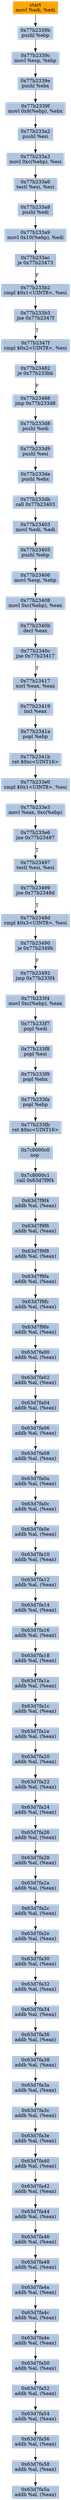 digraph G {
node[shape=rectangle,style=filled,fillcolor=lightsteelblue,color=lightsteelblue]
bgcolor="transparent"
a0x77b23399movl_edi_edi[label="start\nmovl %edi, %edi",color="lightgrey",fillcolor="orange"];
a0x77b2339bpushl_ebp[label="0x77b2339b\npushl %ebp"];
a0x77b2339cmovl_esp_ebp[label="0x77b2339c\nmovl %esp, %ebp"];
a0x77b2339epushl_ebx[label="0x77b2339e\npushl %ebx"];
a0x77b2339fmovl_0x8ebp__ebx[label="0x77b2339f\nmovl 0x8(%ebp), %ebx"];
a0x77b233a2pushl_esi[label="0x77b233a2\npushl %esi"];
a0x77b233a3movl_0xcebp__esi[label="0x77b233a3\nmovl 0xc(%ebp), %esi"];
a0x77b233a6testl_esi_esi[label="0x77b233a6\ntestl %esi, %esi"];
a0x77b233a8pushl_edi[label="0x77b233a8\npushl %edi"];
a0x77b233a9movl_0x10ebp__edi[label="0x77b233a9\nmovl 0x10(%ebp), %edi"];
a0x77b233acje_0x77b23473[label="0x77b233ac\nje 0x77b23473"];
a0x77b233b2cmpl_0x1UINT8_esi[label="0x77b233b2\ncmpl $0x1<UINT8>, %esi"];
a0x77b233b5jne_0x77b2347f[label="0x77b233b5\njne 0x77b2347f"];
a0x77b2347fcmpl_0x2UINT8_esi[label="0x77b2347f\ncmpl $0x2<UINT8>, %esi"];
a0x77b23482je_0x77b233bb[label="0x77b23482\nje 0x77b233bb"];
a0x77b23488jmp_0x77b233d8[label="0x77b23488\njmp 0x77b233d8"];
a0x77b233d8pushl_edi[label="0x77b233d8\npushl %edi"];
a0x77b233d9pushl_esi[label="0x77b233d9\npushl %esi"];
a0x77b233dapushl_ebx[label="0x77b233da\npushl %ebx"];
a0x77b233dbcall_0x77b23403[label="0x77b233db\ncall 0x77b23403"];
a0x77b23403movl_edi_edi[label="0x77b23403\nmovl %edi, %edi"];
a0x77b23405pushl_ebp[label="0x77b23405\npushl %ebp"];
a0x77b23406movl_esp_ebp[label="0x77b23406\nmovl %esp, %ebp"];
a0x77b23408movl_0xcebp__eax[label="0x77b23408\nmovl 0xc(%ebp), %eax"];
a0x77b2340bdecl_eax[label="0x77b2340b\ndecl %eax"];
a0x77b2340cjne_0x77b23417[label="0x77b2340c\njne 0x77b23417"];
a0x77b23417xorl_eax_eax[label="0x77b23417\nxorl %eax, %eax"];
a0x77b23419incl_eax[label="0x77b23419\nincl %eax"];
a0x77b2341apopl_ebp[label="0x77b2341a\npopl %ebp"];
a0x77b2341bret_0xcUINT16[label="0x77b2341b\nret $0xc<UINT16>"];
a0x77b233e0cmpl_0x1UINT8_esi[label="0x77b233e0\ncmpl $0x1<UINT8>, %esi"];
a0x77b233e3movl_eax_0xcebp_[label="0x77b233e3\nmovl %eax, 0xc(%ebp)"];
a0x77b233e6jne_0x77b23497[label="0x77b233e6\njne 0x77b23497"];
a0x77b23497testl_esi_esi[label="0x77b23497\ntestl %esi, %esi"];
a0x77b23499jne_0x77b2348d[label="0x77b23499\njne 0x77b2348d"];
a0x77b2348dcmpl_0x3UINT8_esi[label="0x77b2348d\ncmpl $0x3<UINT8>, %esi"];
a0x77b23490je_0x77b2349b[label="0x77b23490\nje 0x77b2349b"];
a0x77b23492jmp_0x77b233f4[label="0x77b23492\njmp 0x77b233f4"];
a0x77b233f4movl_0xcebp__eax[label="0x77b233f4\nmovl 0xc(%ebp), %eax"];
a0x77b233f7popl_edi[label="0x77b233f7\npopl %edi"];
a0x77b233f8popl_esi[label="0x77b233f8\npopl %esi"];
a0x77b233f9popl_ebx[label="0x77b233f9\npopl %ebx"];
a0x77b233fapopl_ebp[label="0x77b233fa\npopl %ebp"];
a0x77b233fbret_0xcUINT16[label="0x77b233fb\nret $0xc<UINT16>"];
a0x7c8000c0nop_[label="0x7c8000c0\nnop "];
a0x7c8000c1call_0x63d7f9f4[label="0x7c8000c1\ncall 0x63d7f9f4"];
a0x63d7f9f4addb_al_eax_[label="0x63d7f9f4\naddb %al, (%eax)"];
a0x63d7f9f6addb_al_eax_[label="0x63d7f9f6\naddb %al, (%eax)"];
a0x63d7f9f8addb_al_eax_[label="0x63d7f9f8\naddb %al, (%eax)"];
a0x63d7f9faaddb_al_eax_[label="0x63d7f9fa\naddb %al, (%eax)"];
a0x63d7f9fcaddb_al_eax_[label="0x63d7f9fc\naddb %al, (%eax)"];
a0x63d7f9feaddb_al_eax_[label="0x63d7f9fe\naddb %al, (%eax)"];
a0x63d7fa00addb_al_eax_[label="0x63d7fa00\naddb %al, (%eax)"];
a0x63d7fa02addb_al_eax_[label="0x63d7fa02\naddb %al, (%eax)"];
a0x63d7fa04addb_al_eax_[label="0x63d7fa04\naddb %al, (%eax)"];
a0x63d7fa06addb_al_eax_[label="0x63d7fa06\naddb %al, (%eax)"];
a0x63d7fa08addb_al_eax_[label="0x63d7fa08\naddb %al, (%eax)"];
a0x63d7fa0aaddb_al_eax_[label="0x63d7fa0a\naddb %al, (%eax)"];
a0x63d7fa0caddb_al_eax_[label="0x63d7fa0c\naddb %al, (%eax)"];
a0x63d7fa0eaddb_al_eax_[label="0x63d7fa0e\naddb %al, (%eax)"];
a0x63d7fa10addb_al_eax_[label="0x63d7fa10\naddb %al, (%eax)"];
a0x63d7fa12addb_al_eax_[label="0x63d7fa12\naddb %al, (%eax)"];
a0x63d7fa14addb_al_eax_[label="0x63d7fa14\naddb %al, (%eax)"];
a0x63d7fa16addb_al_eax_[label="0x63d7fa16\naddb %al, (%eax)"];
a0x63d7fa18addb_al_eax_[label="0x63d7fa18\naddb %al, (%eax)"];
a0x63d7fa1aaddb_al_eax_[label="0x63d7fa1a\naddb %al, (%eax)"];
a0x63d7fa1caddb_al_eax_[label="0x63d7fa1c\naddb %al, (%eax)"];
a0x63d7fa1eaddb_al_eax_[label="0x63d7fa1e\naddb %al, (%eax)"];
a0x63d7fa20addb_al_eax_[label="0x63d7fa20\naddb %al, (%eax)"];
a0x63d7fa22addb_al_eax_[label="0x63d7fa22\naddb %al, (%eax)"];
a0x63d7fa24addb_al_eax_[label="0x63d7fa24\naddb %al, (%eax)"];
a0x63d7fa26addb_al_eax_[label="0x63d7fa26\naddb %al, (%eax)"];
a0x63d7fa28addb_al_eax_[label="0x63d7fa28\naddb %al, (%eax)"];
a0x63d7fa2aaddb_al_eax_[label="0x63d7fa2a\naddb %al, (%eax)"];
a0x63d7fa2caddb_al_eax_[label="0x63d7fa2c\naddb %al, (%eax)"];
a0x63d7fa2eaddb_al_eax_[label="0x63d7fa2e\naddb %al, (%eax)"];
a0x63d7fa30addb_al_eax_[label="0x63d7fa30\naddb %al, (%eax)"];
a0x63d7fa32addb_al_eax_[label="0x63d7fa32\naddb %al, (%eax)"];
a0x63d7fa34addb_al_eax_[label="0x63d7fa34\naddb %al, (%eax)"];
a0x63d7fa36addb_al_eax_[label="0x63d7fa36\naddb %al, (%eax)"];
a0x63d7fa38addb_al_eax_[label="0x63d7fa38\naddb %al, (%eax)"];
a0x63d7fa3aaddb_al_eax_[label="0x63d7fa3a\naddb %al, (%eax)"];
a0x63d7fa3caddb_al_eax_[label="0x63d7fa3c\naddb %al, (%eax)"];
a0x63d7fa3eaddb_al_eax_[label="0x63d7fa3e\naddb %al, (%eax)"];
a0x63d7fa40addb_al_eax_[label="0x63d7fa40\naddb %al, (%eax)"];
a0x63d7fa42addb_al_eax_[label="0x63d7fa42\naddb %al, (%eax)"];
a0x63d7fa44addb_al_eax_[label="0x63d7fa44\naddb %al, (%eax)"];
a0x63d7fa46addb_al_eax_[label="0x63d7fa46\naddb %al, (%eax)"];
a0x63d7fa48addb_al_eax_[label="0x63d7fa48\naddb %al, (%eax)"];
a0x63d7fa4aaddb_al_eax_[label="0x63d7fa4a\naddb %al, (%eax)"];
a0x63d7fa4caddb_al_eax_[label="0x63d7fa4c\naddb %al, (%eax)"];
a0x63d7fa4eaddb_al_eax_[label="0x63d7fa4e\naddb %al, (%eax)"];
a0x63d7fa50addb_al_eax_[label="0x63d7fa50\naddb %al, (%eax)"];
a0x63d7fa52addb_al_eax_[label="0x63d7fa52\naddb %al, (%eax)"];
a0x63d7fa54addb_al_eax_[label="0x63d7fa54\naddb %al, (%eax)"];
a0x63d7fa56addb_al_eax_[label="0x63d7fa56\naddb %al, (%eax)"];
a0x63d7fa58addb_al_eax_[label="0x63d7fa58\naddb %al, (%eax)"];
a0x63d7fa5aaddb_al_eax_[label="0x63d7fa5a\naddb %al, (%eax)"];
a0x77b23399movl_edi_edi -> a0x77b2339bpushl_ebp [color="#000000"];
a0x77b2339bpushl_ebp -> a0x77b2339cmovl_esp_ebp [color="#000000"];
a0x77b2339cmovl_esp_ebp -> a0x77b2339epushl_ebx [color="#000000"];
a0x77b2339epushl_ebx -> a0x77b2339fmovl_0x8ebp__ebx [color="#000000"];
a0x77b2339fmovl_0x8ebp__ebx -> a0x77b233a2pushl_esi [color="#000000"];
a0x77b233a2pushl_esi -> a0x77b233a3movl_0xcebp__esi [color="#000000"];
a0x77b233a3movl_0xcebp__esi -> a0x77b233a6testl_esi_esi [color="#000000"];
a0x77b233a6testl_esi_esi -> a0x77b233a8pushl_edi [color="#000000"];
a0x77b233a8pushl_edi -> a0x77b233a9movl_0x10ebp__edi [color="#000000"];
a0x77b233a9movl_0x10ebp__edi -> a0x77b233acje_0x77b23473 [color="#000000"];
a0x77b233acje_0x77b23473 -> a0x77b233b2cmpl_0x1UINT8_esi [color="#000000",label="F"];
a0x77b233b2cmpl_0x1UINT8_esi -> a0x77b233b5jne_0x77b2347f [color="#000000"];
a0x77b233b5jne_0x77b2347f -> a0x77b2347fcmpl_0x2UINT8_esi [color="#000000",label="T"];
a0x77b2347fcmpl_0x2UINT8_esi -> a0x77b23482je_0x77b233bb [color="#000000"];
a0x77b23482je_0x77b233bb -> a0x77b23488jmp_0x77b233d8 [color="#000000",label="F"];
a0x77b23488jmp_0x77b233d8 -> a0x77b233d8pushl_edi [color="#000000"];
a0x77b233d8pushl_edi -> a0x77b233d9pushl_esi [color="#000000"];
a0x77b233d9pushl_esi -> a0x77b233dapushl_ebx [color="#000000"];
a0x77b233dapushl_ebx -> a0x77b233dbcall_0x77b23403 [color="#000000"];
a0x77b233dbcall_0x77b23403 -> a0x77b23403movl_edi_edi [color="#000000"];
a0x77b23403movl_edi_edi -> a0x77b23405pushl_ebp [color="#000000"];
a0x77b23405pushl_ebp -> a0x77b23406movl_esp_ebp [color="#000000"];
a0x77b23406movl_esp_ebp -> a0x77b23408movl_0xcebp__eax [color="#000000"];
a0x77b23408movl_0xcebp__eax -> a0x77b2340bdecl_eax [color="#000000"];
a0x77b2340bdecl_eax -> a0x77b2340cjne_0x77b23417 [color="#000000"];
a0x77b2340cjne_0x77b23417 -> a0x77b23417xorl_eax_eax [color="#000000",label="T"];
a0x77b23417xorl_eax_eax -> a0x77b23419incl_eax [color="#000000"];
a0x77b23419incl_eax -> a0x77b2341apopl_ebp [color="#000000"];
a0x77b2341apopl_ebp -> a0x77b2341bret_0xcUINT16 [color="#000000"];
a0x77b2341bret_0xcUINT16 -> a0x77b233e0cmpl_0x1UINT8_esi [color="#000000"];
a0x77b233e0cmpl_0x1UINT8_esi -> a0x77b233e3movl_eax_0xcebp_ [color="#000000"];
a0x77b233e3movl_eax_0xcebp_ -> a0x77b233e6jne_0x77b23497 [color="#000000"];
a0x77b233e6jne_0x77b23497 -> a0x77b23497testl_esi_esi [color="#000000",label="T"];
a0x77b23497testl_esi_esi -> a0x77b23499jne_0x77b2348d [color="#000000"];
a0x77b23499jne_0x77b2348d -> a0x77b2348dcmpl_0x3UINT8_esi [color="#000000",label="T"];
a0x77b2348dcmpl_0x3UINT8_esi -> a0x77b23490je_0x77b2349b [color="#000000"];
a0x77b23490je_0x77b2349b -> a0x77b23492jmp_0x77b233f4 [color="#000000",label="F"];
a0x77b23492jmp_0x77b233f4 -> a0x77b233f4movl_0xcebp__eax [color="#000000"];
a0x77b233f4movl_0xcebp__eax -> a0x77b233f7popl_edi [color="#000000"];
a0x77b233f7popl_edi -> a0x77b233f8popl_esi [color="#000000"];
a0x77b233f8popl_esi -> a0x77b233f9popl_ebx [color="#000000"];
a0x77b233f9popl_ebx -> a0x77b233fapopl_ebp [color="#000000"];
a0x77b233fapopl_ebp -> a0x77b233fbret_0xcUINT16 [color="#000000"];
a0x77b233fbret_0xcUINT16 -> a0x7c8000c0nop_ [color="#000000"];
a0x7c8000c0nop_ -> a0x7c8000c1call_0x63d7f9f4 [color="#000000"];
a0x7c8000c1call_0x63d7f9f4 -> a0x63d7f9f4addb_al_eax_ [color="#000000"];
a0x63d7f9f4addb_al_eax_ -> a0x63d7f9f6addb_al_eax_ [color="#000000"];
a0x63d7f9f6addb_al_eax_ -> a0x63d7f9f8addb_al_eax_ [color="#000000"];
a0x63d7f9f8addb_al_eax_ -> a0x63d7f9faaddb_al_eax_ [color="#000000"];
a0x63d7f9faaddb_al_eax_ -> a0x63d7f9fcaddb_al_eax_ [color="#000000"];
a0x63d7f9fcaddb_al_eax_ -> a0x63d7f9feaddb_al_eax_ [color="#000000"];
a0x63d7f9feaddb_al_eax_ -> a0x63d7fa00addb_al_eax_ [color="#000000"];
a0x63d7fa00addb_al_eax_ -> a0x63d7fa02addb_al_eax_ [color="#000000"];
a0x63d7fa02addb_al_eax_ -> a0x63d7fa04addb_al_eax_ [color="#000000"];
a0x63d7fa04addb_al_eax_ -> a0x63d7fa06addb_al_eax_ [color="#000000"];
a0x63d7fa06addb_al_eax_ -> a0x63d7fa08addb_al_eax_ [color="#000000"];
a0x63d7fa08addb_al_eax_ -> a0x63d7fa0aaddb_al_eax_ [color="#000000"];
a0x63d7fa0aaddb_al_eax_ -> a0x63d7fa0caddb_al_eax_ [color="#000000"];
a0x63d7fa0caddb_al_eax_ -> a0x63d7fa0eaddb_al_eax_ [color="#000000"];
a0x63d7fa0eaddb_al_eax_ -> a0x63d7fa10addb_al_eax_ [color="#000000"];
a0x63d7fa10addb_al_eax_ -> a0x63d7fa12addb_al_eax_ [color="#000000"];
a0x63d7fa12addb_al_eax_ -> a0x63d7fa14addb_al_eax_ [color="#000000"];
a0x63d7fa14addb_al_eax_ -> a0x63d7fa16addb_al_eax_ [color="#000000"];
a0x63d7fa16addb_al_eax_ -> a0x63d7fa18addb_al_eax_ [color="#000000"];
a0x63d7fa18addb_al_eax_ -> a0x63d7fa1aaddb_al_eax_ [color="#000000"];
a0x63d7fa1aaddb_al_eax_ -> a0x63d7fa1caddb_al_eax_ [color="#000000"];
a0x63d7fa1caddb_al_eax_ -> a0x63d7fa1eaddb_al_eax_ [color="#000000"];
a0x63d7fa1eaddb_al_eax_ -> a0x63d7fa20addb_al_eax_ [color="#000000"];
a0x63d7fa20addb_al_eax_ -> a0x63d7fa22addb_al_eax_ [color="#000000"];
a0x63d7fa22addb_al_eax_ -> a0x63d7fa24addb_al_eax_ [color="#000000"];
a0x63d7fa24addb_al_eax_ -> a0x63d7fa26addb_al_eax_ [color="#000000"];
a0x63d7fa26addb_al_eax_ -> a0x63d7fa28addb_al_eax_ [color="#000000"];
a0x63d7fa28addb_al_eax_ -> a0x63d7fa2aaddb_al_eax_ [color="#000000"];
a0x63d7fa2aaddb_al_eax_ -> a0x63d7fa2caddb_al_eax_ [color="#000000"];
a0x63d7fa2caddb_al_eax_ -> a0x63d7fa2eaddb_al_eax_ [color="#000000"];
a0x63d7fa2eaddb_al_eax_ -> a0x63d7fa30addb_al_eax_ [color="#000000"];
a0x63d7fa30addb_al_eax_ -> a0x63d7fa32addb_al_eax_ [color="#000000"];
a0x63d7fa32addb_al_eax_ -> a0x63d7fa34addb_al_eax_ [color="#000000"];
a0x63d7fa34addb_al_eax_ -> a0x63d7fa36addb_al_eax_ [color="#000000"];
a0x63d7fa36addb_al_eax_ -> a0x63d7fa38addb_al_eax_ [color="#000000"];
a0x63d7fa38addb_al_eax_ -> a0x63d7fa3aaddb_al_eax_ [color="#000000"];
a0x63d7fa3aaddb_al_eax_ -> a0x63d7fa3caddb_al_eax_ [color="#000000"];
a0x63d7fa3caddb_al_eax_ -> a0x63d7fa3eaddb_al_eax_ [color="#000000"];
a0x63d7fa3eaddb_al_eax_ -> a0x63d7fa40addb_al_eax_ [color="#000000"];
a0x63d7fa40addb_al_eax_ -> a0x63d7fa42addb_al_eax_ [color="#000000"];
a0x63d7fa42addb_al_eax_ -> a0x63d7fa44addb_al_eax_ [color="#000000"];
a0x63d7fa44addb_al_eax_ -> a0x63d7fa46addb_al_eax_ [color="#000000"];
a0x63d7fa46addb_al_eax_ -> a0x63d7fa48addb_al_eax_ [color="#000000"];
a0x63d7fa48addb_al_eax_ -> a0x63d7fa4aaddb_al_eax_ [color="#000000"];
a0x63d7fa4aaddb_al_eax_ -> a0x63d7fa4caddb_al_eax_ [color="#000000"];
a0x63d7fa4caddb_al_eax_ -> a0x63d7fa4eaddb_al_eax_ [color="#000000"];
a0x63d7fa4eaddb_al_eax_ -> a0x63d7fa50addb_al_eax_ [color="#000000"];
a0x63d7fa50addb_al_eax_ -> a0x63d7fa52addb_al_eax_ [color="#000000"];
a0x63d7fa52addb_al_eax_ -> a0x63d7fa54addb_al_eax_ [color="#000000"];
a0x63d7fa54addb_al_eax_ -> a0x63d7fa56addb_al_eax_ [color="#000000"];
a0x63d7fa56addb_al_eax_ -> a0x63d7fa58addb_al_eax_ [color="#000000"];
a0x63d7fa58addb_al_eax_ -> a0x63d7fa5aaddb_al_eax_ [color="#000000"];
}
